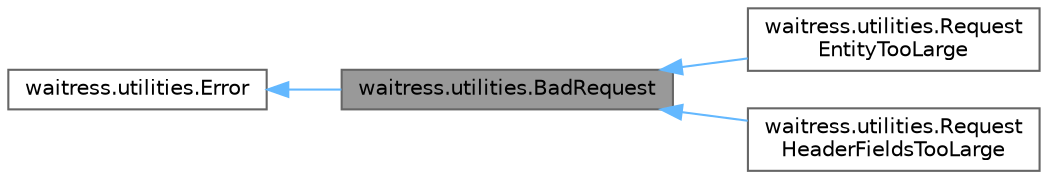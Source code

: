 digraph "waitress.utilities.BadRequest"
{
 // LATEX_PDF_SIZE
  bgcolor="transparent";
  edge [fontname=Helvetica,fontsize=10,labelfontname=Helvetica,labelfontsize=10];
  node [fontname=Helvetica,fontsize=10,shape=box,height=0.2,width=0.4];
  rankdir="LR";
  Node1 [id="Node000001",label="waitress.utilities.BadRequest",height=0.2,width=0.4,color="gray40", fillcolor="grey60", style="filled", fontcolor="black",tooltip=" "];
  Node2 -> Node1 [id="edge1_Node000001_Node000002",dir="back",color="steelblue1",style="solid",tooltip=" "];
  Node2 [id="Node000002",label="waitress.utilities.Error",height=0.2,width=0.4,color="gray40", fillcolor="white", style="filled",URL="$classwaitress_1_1utilities_1_1_error.html",tooltip=" "];
  Node1 -> Node3 [id="edge2_Node000001_Node000003",dir="back",color="steelblue1",style="solid",tooltip=" "];
  Node3 [id="Node000003",label="waitress.utilities.Request\lEntityTooLarge",height=0.2,width=0.4,color="gray40", fillcolor="white", style="filled",URL="$classwaitress_1_1utilities_1_1_request_entity_too_large.html",tooltip=" "];
  Node1 -> Node4 [id="edge3_Node000001_Node000004",dir="back",color="steelblue1",style="solid",tooltip=" "];
  Node4 [id="Node000004",label="waitress.utilities.Request\lHeaderFieldsTooLarge",height=0.2,width=0.4,color="gray40", fillcolor="white", style="filled",URL="$classwaitress_1_1utilities_1_1_request_header_fields_too_large.html",tooltip=" "];
}
